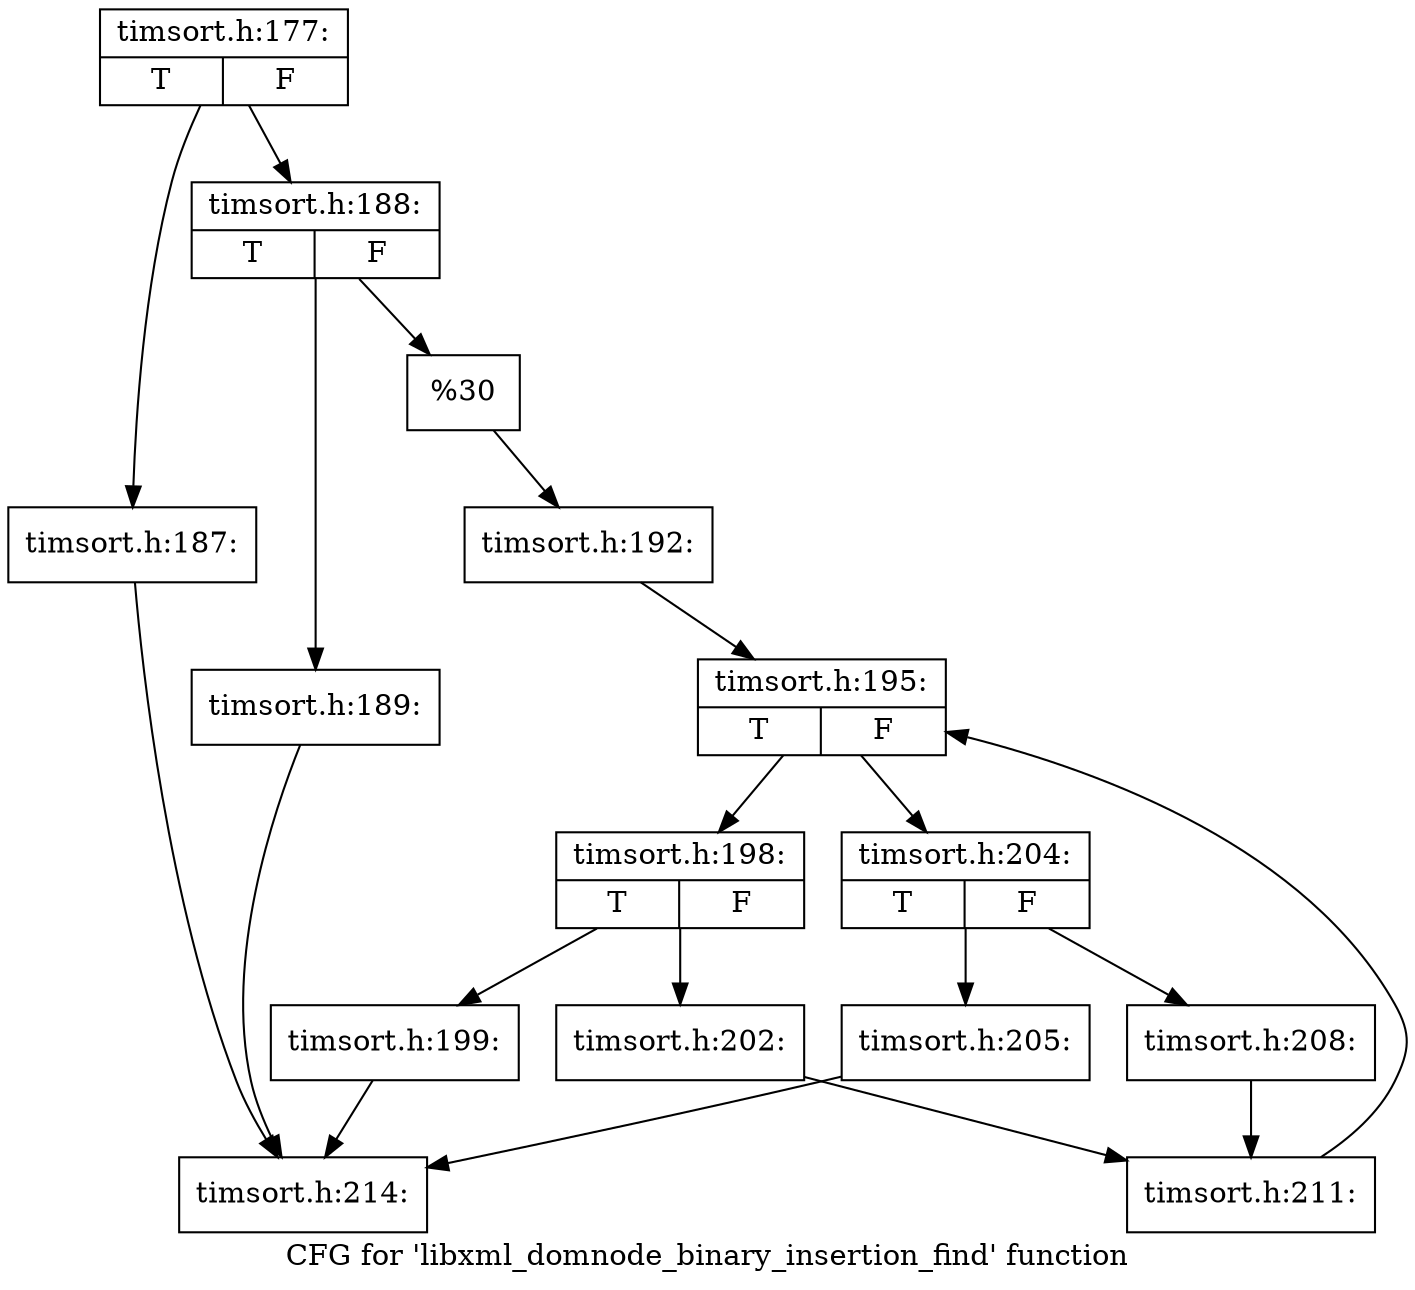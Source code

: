 digraph "CFG for 'libxml_domnode_binary_insertion_find' function" {
	label="CFG for 'libxml_domnode_binary_insertion_find' function";

	Node0x55e6b2a112e0 [shape=record,label="{timsort.h:177:|{<s0>T|<s1>F}}"];
	Node0x55e6b2a112e0 -> Node0x55e6b2a34b60;
	Node0x55e6b2a112e0 -> Node0x55e6b2a34c00;
	Node0x55e6b2a34b60 [shape=record,label="{timsort.h:187:}"];
	Node0x55e6b2a34b60 -> Node0x55e6b2a11330;
	Node0x55e6b2a34c00 [shape=record,label="{timsort.h:188:|{<s0>T|<s1>F}}"];
	Node0x55e6b2a34c00 -> Node0x55e6b2a35250;
	Node0x55e6b2a34c00 -> Node0x55e6b2a352a0;
	Node0x55e6b2a35250 [shape=record,label="{timsort.h:189:}"];
	Node0x55e6b2a35250 -> Node0x55e6b2a11330;
	Node0x55e6b2a352a0 [shape=record,label="{%30}"];
	Node0x55e6b2a352a0 -> Node0x55e6b2a34bb0;
	Node0x55e6b2a34bb0 [shape=record,label="{timsort.h:192:}"];
	Node0x55e6b2a34bb0 -> Node0x55e6b2a35f90;
	Node0x55e6b2a35f90 [shape=record,label="{timsort.h:195:|{<s0>T|<s1>F}}"];
	Node0x55e6b2a35f90 -> Node0x55e6b2a36580;
	Node0x55e6b2a35f90 -> Node0x55e6b2a36620;
	Node0x55e6b2a36580 [shape=record,label="{timsort.h:198:|{<s0>T|<s1>F}}"];
	Node0x55e6b2a36580 -> Node0x55e6b2a36960;
	Node0x55e6b2a36580 -> Node0x55e6b2a369b0;
	Node0x55e6b2a36960 [shape=record,label="{timsort.h:199:}"];
	Node0x55e6b2a36960 -> Node0x55e6b2a11330;
	Node0x55e6b2a369b0 [shape=record,label="{timsort.h:202:}"];
	Node0x55e6b2a369b0 -> Node0x55e6b2a365d0;
	Node0x55e6b2a36620 [shape=record,label="{timsort.h:204:|{<s0>T|<s1>F}}"];
	Node0x55e6b2a36620 -> Node0x55e6b2a372c0;
	Node0x55e6b2a36620 -> Node0x55e6b2a37310;
	Node0x55e6b2a372c0 [shape=record,label="{timsort.h:205:}"];
	Node0x55e6b2a372c0 -> Node0x55e6b2a11330;
	Node0x55e6b2a37310 [shape=record,label="{timsort.h:208:}"];
	Node0x55e6b2a37310 -> Node0x55e6b2a365d0;
	Node0x55e6b2a365d0 [shape=record,label="{timsort.h:211:}"];
	Node0x55e6b2a365d0 -> Node0x55e6b2a35f90;
	Node0x55e6b2a11330 [shape=record,label="{timsort.h:214:}"];
}
